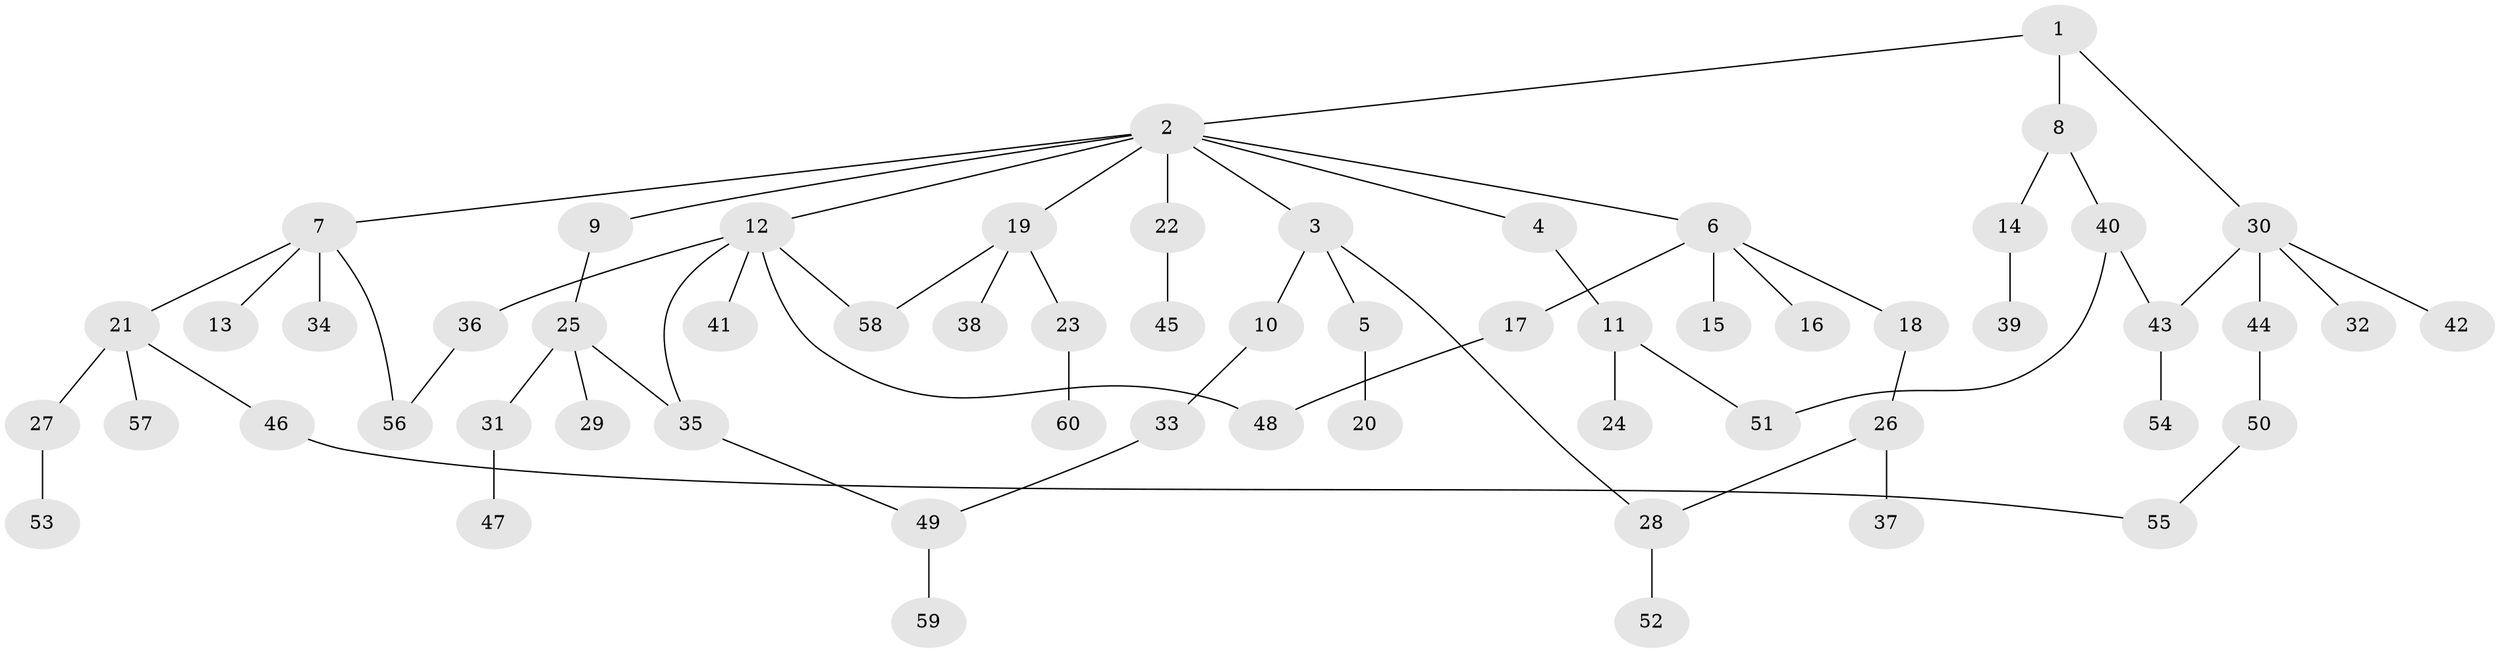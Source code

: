// coarse degree distribution, {11: 0.023809523809523808, 1: 0.47619047619047616, 2: 0.30952380952380953, 4: 0.11904761904761904, 3: 0.047619047619047616, 7: 0.023809523809523808}
// Generated by graph-tools (version 1.1) at 2025/45/03/04/25 21:45:42]
// undirected, 60 vertices, 68 edges
graph export_dot {
graph [start="1"]
  node [color=gray90,style=filled];
  1;
  2;
  3;
  4;
  5;
  6;
  7;
  8;
  9;
  10;
  11;
  12;
  13;
  14;
  15;
  16;
  17;
  18;
  19;
  20;
  21;
  22;
  23;
  24;
  25;
  26;
  27;
  28;
  29;
  30;
  31;
  32;
  33;
  34;
  35;
  36;
  37;
  38;
  39;
  40;
  41;
  42;
  43;
  44;
  45;
  46;
  47;
  48;
  49;
  50;
  51;
  52;
  53;
  54;
  55;
  56;
  57;
  58;
  59;
  60;
  1 -- 2;
  1 -- 8;
  1 -- 30;
  2 -- 3;
  2 -- 4;
  2 -- 6;
  2 -- 7;
  2 -- 9;
  2 -- 12;
  2 -- 19;
  2 -- 22;
  3 -- 5;
  3 -- 10;
  3 -- 28;
  4 -- 11;
  5 -- 20;
  6 -- 15;
  6 -- 16;
  6 -- 17;
  6 -- 18;
  7 -- 13;
  7 -- 21;
  7 -- 34;
  7 -- 56;
  8 -- 14;
  8 -- 40;
  9 -- 25;
  10 -- 33;
  11 -- 24;
  11 -- 51;
  12 -- 36;
  12 -- 41;
  12 -- 48;
  12 -- 58;
  12 -- 35;
  14 -- 39;
  17 -- 48;
  18 -- 26;
  19 -- 23;
  19 -- 38;
  19 -- 58;
  21 -- 27;
  21 -- 46;
  21 -- 57;
  22 -- 45;
  23 -- 60;
  25 -- 29;
  25 -- 31;
  25 -- 35;
  26 -- 37;
  26 -- 28;
  27 -- 53;
  28 -- 52;
  30 -- 32;
  30 -- 42;
  30 -- 43;
  30 -- 44;
  31 -- 47;
  33 -- 49;
  35 -- 49;
  36 -- 56;
  40 -- 43;
  40 -- 51;
  43 -- 54;
  44 -- 50;
  46 -- 55;
  49 -- 59;
  50 -- 55;
}

